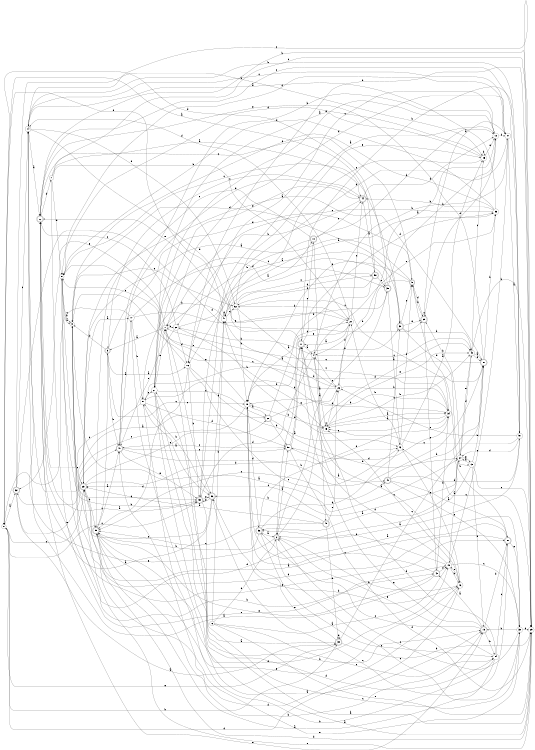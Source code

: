 digraph n49_3 {
__start0 [label="" shape="none"];

rankdir=LR;
size="8,5";

s0 [style="filled", color="black", fillcolor="white" shape="circle", label="0"];
s1 [style="filled", color="black", fillcolor="white" shape="circle", label="1"];
s2 [style="rounded,filled", color="black", fillcolor="white" shape="doublecircle", label="2"];
s3 [style="filled", color="black", fillcolor="white" shape="circle", label="3"];
s4 [style="filled", color="black", fillcolor="white" shape="circle", label="4"];
s5 [style="rounded,filled", color="black", fillcolor="white" shape="doublecircle", label="5"];
s6 [style="filled", color="black", fillcolor="white" shape="circle", label="6"];
s7 [style="filled", color="black", fillcolor="white" shape="circle", label="7"];
s8 [style="filled", color="black", fillcolor="white" shape="circle", label="8"];
s9 [style="rounded,filled", color="black", fillcolor="white" shape="doublecircle", label="9"];
s10 [style="rounded,filled", color="black", fillcolor="white" shape="doublecircle", label="10"];
s11 [style="rounded,filled", color="black", fillcolor="white" shape="doublecircle", label="11"];
s12 [style="filled", color="black", fillcolor="white" shape="circle", label="12"];
s13 [style="filled", color="black", fillcolor="white" shape="circle", label="13"];
s14 [style="filled", color="black", fillcolor="white" shape="circle", label="14"];
s15 [style="rounded,filled", color="black", fillcolor="white" shape="doublecircle", label="15"];
s16 [style="filled", color="black", fillcolor="white" shape="circle", label="16"];
s17 [style="filled", color="black", fillcolor="white" shape="circle", label="17"];
s18 [style="filled", color="black", fillcolor="white" shape="circle", label="18"];
s19 [style="filled", color="black", fillcolor="white" shape="circle", label="19"];
s20 [style="filled", color="black", fillcolor="white" shape="circle", label="20"];
s21 [style="filled", color="black", fillcolor="white" shape="circle", label="21"];
s22 [style="rounded,filled", color="black", fillcolor="white" shape="doublecircle", label="22"];
s23 [style="rounded,filled", color="black", fillcolor="white" shape="doublecircle", label="23"];
s24 [style="filled", color="black", fillcolor="white" shape="circle", label="24"];
s25 [style="filled", color="black", fillcolor="white" shape="circle", label="25"];
s26 [style="filled", color="black", fillcolor="white" shape="circle", label="26"];
s27 [style="filled", color="black", fillcolor="white" shape="circle", label="27"];
s28 [style="rounded,filled", color="black", fillcolor="white" shape="doublecircle", label="28"];
s29 [style="filled", color="black", fillcolor="white" shape="circle", label="29"];
s30 [style="rounded,filled", color="black", fillcolor="white" shape="doublecircle", label="30"];
s31 [style="rounded,filled", color="black", fillcolor="white" shape="doublecircle", label="31"];
s32 [style="rounded,filled", color="black", fillcolor="white" shape="doublecircle", label="32"];
s33 [style="filled", color="black", fillcolor="white" shape="circle", label="33"];
s34 [style="filled", color="black", fillcolor="white" shape="circle", label="34"];
s35 [style="rounded,filled", color="black", fillcolor="white" shape="doublecircle", label="35"];
s36 [style="rounded,filled", color="black", fillcolor="white" shape="doublecircle", label="36"];
s37 [style="rounded,filled", color="black", fillcolor="white" shape="doublecircle", label="37"];
s38 [style="rounded,filled", color="black", fillcolor="white" shape="doublecircle", label="38"];
s39 [style="rounded,filled", color="black", fillcolor="white" shape="doublecircle", label="39"];
s40 [style="rounded,filled", color="black", fillcolor="white" shape="doublecircle", label="40"];
s41 [style="filled", color="black", fillcolor="white" shape="circle", label="41"];
s42 [style="rounded,filled", color="black", fillcolor="white" shape="doublecircle", label="42"];
s43 [style="filled", color="black", fillcolor="white" shape="circle", label="43"];
s44 [style="rounded,filled", color="black", fillcolor="white" shape="doublecircle", label="44"];
s45 [style="filled", color="black", fillcolor="white" shape="circle", label="45"];
s46 [style="filled", color="black", fillcolor="white" shape="circle", label="46"];
s47 [style="rounded,filled", color="black", fillcolor="white" shape="doublecircle", label="47"];
s48 [style="rounded,filled", color="black", fillcolor="white" shape="doublecircle", label="48"];
s49 [style="filled", color="black", fillcolor="white" shape="circle", label="49"];
s50 [style="filled", color="black", fillcolor="white" shape="circle", label="50"];
s51 [style="filled", color="black", fillcolor="white" shape="circle", label="51"];
s52 [style="filled", color="black", fillcolor="white" shape="circle", label="52"];
s53 [style="filled", color="black", fillcolor="white" shape="circle", label="53"];
s54 [style="filled", color="black", fillcolor="white" shape="circle", label="54"];
s55 [style="rounded,filled", color="black", fillcolor="white" shape="doublecircle", label="55"];
s56 [style="rounded,filled", color="black", fillcolor="white" shape="doublecircle", label="56"];
s57 [style="rounded,filled", color="black", fillcolor="white" shape="doublecircle", label="57"];
s58 [style="rounded,filled", color="black", fillcolor="white" shape="doublecircle", label="58"];
s59 [style="rounded,filled", color="black", fillcolor="white" shape="doublecircle", label="59"];
s60 [style="filled", color="black", fillcolor="white" shape="circle", label="60"];
s0 -> s32 [label="a"];
s0 -> s38 [label="b"];
s0 -> s59 [label="c"];
s0 -> s46 [label="d"];
s0 -> s38 [label="e"];
s1 -> s5 [label="a"];
s1 -> s60 [label="b"];
s1 -> s36 [label="c"];
s1 -> s27 [label="d"];
s1 -> s32 [label="e"];
s2 -> s57 [label="a"];
s2 -> s46 [label="b"];
s2 -> s33 [label="c"];
s2 -> s49 [label="d"];
s2 -> s14 [label="e"];
s3 -> s24 [label="a"];
s3 -> s42 [label="b"];
s3 -> s23 [label="c"];
s3 -> s30 [label="d"];
s3 -> s52 [label="e"];
s4 -> s45 [label="a"];
s4 -> s60 [label="b"];
s4 -> s49 [label="c"];
s4 -> s59 [label="d"];
s4 -> s53 [label="e"];
s5 -> s16 [label="a"];
s5 -> s47 [label="b"];
s5 -> s18 [label="c"];
s5 -> s3 [label="d"];
s5 -> s9 [label="e"];
s6 -> s19 [label="a"];
s6 -> s41 [label="b"];
s6 -> s54 [label="c"];
s6 -> s2 [label="d"];
s6 -> s29 [label="e"];
s7 -> s44 [label="a"];
s7 -> s20 [label="b"];
s7 -> s29 [label="c"];
s7 -> s8 [label="d"];
s7 -> s19 [label="e"];
s8 -> s3 [label="a"];
s8 -> s3 [label="b"];
s8 -> s30 [label="c"];
s8 -> s59 [label="d"];
s8 -> s31 [label="e"];
s9 -> s23 [label="a"];
s9 -> s4 [label="b"];
s9 -> s22 [label="c"];
s9 -> s39 [label="d"];
s9 -> s18 [label="e"];
s10 -> s48 [label="a"];
s10 -> s16 [label="b"];
s10 -> s55 [label="c"];
s10 -> s12 [label="d"];
s10 -> s44 [label="e"];
s11 -> s4 [label="a"];
s11 -> s18 [label="b"];
s11 -> s10 [label="c"];
s11 -> s53 [label="d"];
s11 -> s22 [label="e"];
s12 -> s26 [label="a"];
s12 -> s47 [label="b"];
s12 -> s16 [label="c"];
s12 -> s27 [label="d"];
s12 -> s21 [label="e"];
s13 -> s24 [label="a"];
s13 -> s37 [label="b"];
s13 -> s29 [label="c"];
s13 -> s22 [label="d"];
s13 -> s15 [label="e"];
s14 -> s22 [label="a"];
s14 -> s51 [label="b"];
s14 -> s29 [label="c"];
s14 -> s35 [label="d"];
s14 -> s52 [label="e"];
s15 -> s42 [label="a"];
s15 -> s54 [label="b"];
s15 -> s56 [label="c"];
s15 -> s31 [label="d"];
s15 -> s11 [label="e"];
s16 -> s43 [label="a"];
s16 -> s59 [label="b"];
s16 -> s40 [label="c"];
s16 -> s55 [label="d"];
s16 -> s8 [label="e"];
s17 -> s15 [label="a"];
s17 -> s50 [label="b"];
s17 -> s0 [label="c"];
s17 -> s35 [label="d"];
s17 -> s20 [label="e"];
s18 -> s28 [label="a"];
s18 -> s45 [label="b"];
s18 -> s32 [label="c"];
s18 -> s56 [label="d"];
s18 -> s1 [label="e"];
s19 -> s24 [label="a"];
s19 -> s46 [label="b"];
s19 -> s33 [label="c"];
s19 -> s11 [label="d"];
s19 -> s56 [label="e"];
s20 -> s11 [label="a"];
s20 -> s52 [label="b"];
s20 -> s44 [label="c"];
s20 -> s14 [label="d"];
s20 -> s2 [label="e"];
s21 -> s29 [label="a"];
s21 -> s15 [label="b"];
s21 -> s28 [label="c"];
s21 -> s54 [label="d"];
s21 -> s1 [label="e"];
s22 -> s59 [label="a"];
s22 -> s29 [label="b"];
s22 -> s51 [label="c"];
s22 -> s7 [label="d"];
s22 -> s15 [label="e"];
s23 -> s17 [label="a"];
s23 -> s55 [label="b"];
s23 -> s0 [label="c"];
s23 -> s43 [label="d"];
s23 -> s28 [label="e"];
s24 -> s56 [label="a"];
s24 -> s39 [label="b"];
s24 -> s23 [label="c"];
s24 -> s49 [label="d"];
s24 -> s13 [label="e"];
s25 -> s21 [label="a"];
s25 -> s25 [label="b"];
s25 -> s41 [label="c"];
s25 -> s8 [label="d"];
s25 -> s12 [label="e"];
s26 -> s41 [label="a"];
s26 -> s34 [label="b"];
s26 -> s4 [label="c"];
s26 -> s20 [label="d"];
s26 -> s8 [label="e"];
s27 -> s51 [label="a"];
s27 -> s4 [label="b"];
s27 -> s14 [label="c"];
s27 -> s8 [label="d"];
s27 -> s19 [label="e"];
s28 -> s14 [label="a"];
s28 -> s57 [label="b"];
s28 -> s20 [label="c"];
s28 -> s24 [label="d"];
s28 -> s26 [label="e"];
s29 -> s1 [label="a"];
s29 -> s16 [label="b"];
s29 -> s43 [label="c"];
s29 -> s55 [label="d"];
s29 -> s23 [label="e"];
s30 -> s1 [label="a"];
s30 -> s49 [label="b"];
s30 -> s9 [label="c"];
s30 -> s13 [label="d"];
s30 -> s39 [label="e"];
s31 -> s3 [label="a"];
s31 -> s9 [label="b"];
s31 -> s36 [label="c"];
s31 -> s3 [label="d"];
s31 -> s33 [label="e"];
s32 -> s38 [label="a"];
s32 -> s25 [label="b"];
s32 -> s14 [label="c"];
s32 -> s39 [label="d"];
s32 -> s47 [label="e"];
s33 -> s18 [label="a"];
s33 -> s15 [label="b"];
s33 -> s2 [label="c"];
s33 -> s29 [label="d"];
s33 -> s47 [label="e"];
s34 -> s45 [label="a"];
s34 -> s18 [label="b"];
s34 -> s3 [label="c"];
s34 -> s57 [label="d"];
s34 -> s41 [label="e"];
s35 -> s43 [label="a"];
s35 -> s12 [label="b"];
s35 -> s21 [label="c"];
s35 -> s0 [label="d"];
s35 -> s2 [label="e"];
s36 -> s22 [label="a"];
s36 -> s50 [label="b"];
s36 -> s23 [label="c"];
s36 -> s41 [label="d"];
s36 -> s59 [label="e"];
s37 -> s23 [label="a"];
s37 -> s53 [label="b"];
s37 -> s1 [label="c"];
s37 -> s50 [label="d"];
s37 -> s22 [label="e"];
s38 -> s21 [label="a"];
s38 -> s29 [label="b"];
s38 -> s37 [label="c"];
s38 -> s38 [label="d"];
s38 -> s18 [label="e"];
s39 -> s27 [label="a"];
s39 -> s9 [label="b"];
s39 -> s39 [label="c"];
s39 -> s12 [label="d"];
s39 -> s42 [label="e"];
s40 -> s31 [label="a"];
s40 -> s37 [label="b"];
s40 -> s30 [label="c"];
s40 -> s51 [label="d"];
s40 -> s33 [label="e"];
s41 -> s10 [label="a"];
s41 -> s50 [label="b"];
s41 -> s52 [label="c"];
s41 -> s41 [label="d"];
s41 -> s0 [label="e"];
s42 -> s14 [label="a"];
s42 -> s34 [label="b"];
s42 -> s18 [label="c"];
s42 -> s19 [label="d"];
s42 -> s55 [label="e"];
s43 -> s25 [label="a"];
s43 -> s20 [label="b"];
s43 -> s55 [label="c"];
s43 -> s9 [label="d"];
s43 -> s46 [label="e"];
s44 -> s58 [label="a"];
s44 -> s60 [label="b"];
s44 -> s5 [label="c"];
s44 -> s12 [label="d"];
s44 -> s21 [label="e"];
s45 -> s34 [label="a"];
s45 -> s49 [label="b"];
s45 -> s45 [label="c"];
s45 -> s26 [label="d"];
s45 -> s49 [label="e"];
s46 -> s11 [label="a"];
s46 -> s36 [label="b"];
s46 -> s45 [label="c"];
s46 -> s23 [label="d"];
s46 -> s19 [label="e"];
s47 -> s17 [label="a"];
s47 -> s37 [label="b"];
s47 -> s57 [label="c"];
s47 -> s44 [label="d"];
s47 -> s59 [label="e"];
s48 -> s23 [label="a"];
s48 -> s36 [label="b"];
s48 -> s55 [label="c"];
s48 -> s38 [label="d"];
s48 -> s26 [label="e"];
s49 -> s37 [label="a"];
s49 -> s29 [label="b"];
s49 -> s25 [label="c"];
s49 -> s37 [label="d"];
s49 -> s24 [label="e"];
s50 -> s36 [label="a"];
s50 -> s34 [label="b"];
s50 -> s22 [label="c"];
s50 -> s57 [label="d"];
s50 -> s21 [label="e"];
s51 -> s2 [label="a"];
s51 -> s11 [label="b"];
s51 -> s45 [label="c"];
s51 -> s24 [label="d"];
s51 -> s26 [label="e"];
s52 -> s26 [label="a"];
s52 -> s18 [label="b"];
s52 -> s34 [label="c"];
s52 -> s58 [label="d"];
s52 -> s25 [label="e"];
s53 -> s14 [label="a"];
s53 -> s44 [label="b"];
s53 -> s1 [label="c"];
s53 -> s8 [label="d"];
s53 -> s3 [label="e"];
s54 -> s55 [label="a"];
s54 -> s50 [label="b"];
s54 -> s31 [label="c"];
s54 -> s4 [label="d"];
s54 -> s2 [label="e"];
s55 -> s47 [label="a"];
s55 -> s15 [label="b"];
s55 -> s5 [label="c"];
s55 -> s19 [label="d"];
s55 -> s46 [label="e"];
s56 -> s2 [label="a"];
s56 -> s55 [label="b"];
s56 -> s54 [label="c"];
s56 -> s43 [label="d"];
s56 -> s34 [label="e"];
s57 -> s40 [label="a"];
s57 -> s30 [label="b"];
s57 -> s47 [label="c"];
s57 -> s29 [label="d"];
s57 -> s11 [label="e"];
s58 -> s0 [label="a"];
s58 -> s18 [label="b"];
s58 -> s41 [label="c"];
s58 -> s52 [label="d"];
s58 -> s35 [label="e"];
s59 -> s12 [label="a"];
s59 -> s8 [label="b"];
s59 -> s33 [label="c"];
s59 -> s27 [label="d"];
s59 -> s36 [label="e"];
s60 -> s53 [label="a"];
s60 -> s45 [label="b"];
s60 -> s22 [label="c"];
s60 -> s16 [label="d"];
s60 -> s47 [label="e"];

}